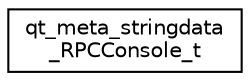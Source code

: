 digraph "Graphical Class Hierarchy"
{
 // LATEX_PDF_SIZE
  edge [fontname="Helvetica",fontsize="10",labelfontname="Helvetica",labelfontsize="10"];
  node [fontname="Helvetica",fontsize="10",shape=record];
  rankdir="LR";
  Node0 [label="qt_meta_stringdata\l_RPCConsole_t",height=0.2,width=0.4,color="black", fillcolor="white", style="filled",URL="$structqt__meta__stringdata___r_p_c_console__t.html",tooltip=" "];
}
